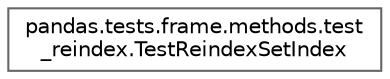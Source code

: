 digraph "Graphical Class Hierarchy"
{
 // LATEX_PDF_SIZE
  bgcolor="transparent";
  edge [fontname=Helvetica,fontsize=10,labelfontname=Helvetica,labelfontsize=10];
  node [fontname=Helvetica,fontsize=10,shape=box,height=0.2,width=0.4];
  rankdir="LR";
  Node0 [id="Node000000",label="pandas.tests.frame.methods.test\l_reindex.TestReindexSetIndex",height=0.2,width=0.4,color="grey40", fillcolor="white", style="filled",URL="$d9/d8a/classpandas_1_1tests_1_1frame_1_1methods_1_1test__reindex_1_1TestReindexSetIndex.html",tooltip=" "];
}
